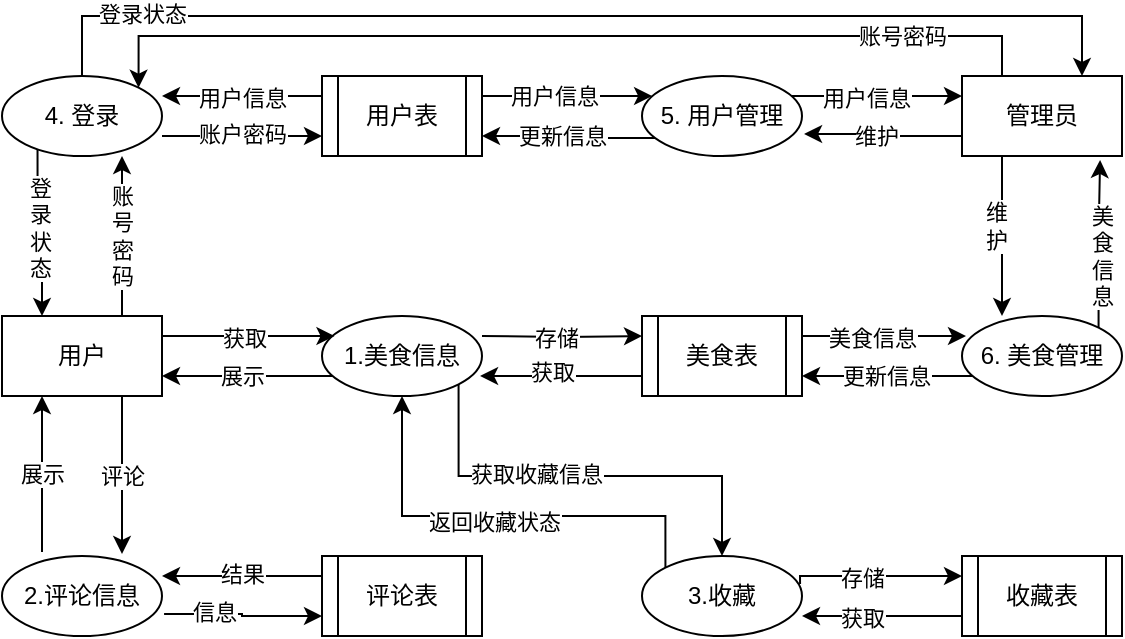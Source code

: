 <mxfile version="27.0.6">
  <diagram name="Page-1" id="MQRuU0i5GTb1aHTDmYUI">
    <mxGraphModel dx="1665" dy="800" grid="1" gridSize="10" guides="1" tooltips="1" connect="1" arrows="1" fold="1" page="1" pageScale="1" pageWidth="850" pageHeight="1100" math="0" shadow="0">
      <root>
        <mxCell id="0" />
        <mxCell id="1" parent="0" />
        <mxCell id="Q5d-NlyqhvIixK2Z4obh-15" style="edgeStyle=orthogonalEdgeStyle;rounded=0;orthogonalLoop=1;jettySize=auto;html=1;exitX=0.078;exitY=0.7;exitDx=0;exitDy=0;entryX=1;entryY=0.75;entryDx=0;entryDy=0;exitPerimeter=0;" parent="1" source="Q5d-NlyqhvIixK2Z4obh-1" target="Q5d-NlyqhvIixK2Z4obh-4" edge="1">
          <mxGeometry relative="1" as="geometry">
            <Array as="points">
              <mxPoint x="167" y="390" />
            </Array>
          </mxGeometry>
        </mxCell>
        <mxCell id="Q5d-NlyqhvIixK2Z4obh-19" value="展示" style="edgeLabel;html=1;align=center;verticalAlign=middle;resizable=0;points=[];" parent="Q5d-NlyqhvIixK2Z4obh-15" vertex="1" connectable="0">
          <mxGeometry x="-0.034" y="1" relative="1" as="geometry">
            <mxPoint x="-6" y="-1" as="offset" />
          </mxGeometry>
        </mxCell>
        <mxCell id="ScPvyOM6UdqtLNCmKEy1-5" style="edgeStyle=orthogonalEdgeStyle;rounded=0;orthogonalLoop=1;jettySize=auto;html=1;exitX=1;exitY=1;exitDx=0;exitDy=0;entryX=0.5;entryY=0;entryDx=0;entryDy=0;" edge="1" parent="1" source="Q5d-NlyqhvIixK2Z4obh-1" target="Q5d-NlyqhvIixK2Z4obh-3">
          <mxGeometry relative="1" as="geometry">
            <Array as="points">
              <mxPoint x="228" y="440" />
              <mxPoint x="360" y="440" />
            </Array>
          </mxGeometry>
        </mxCell>
        <mxCell id="ScPvyOM6UdqtLNCmKEy1-14" value="获取收藏信息" style="edgeLabel;html=1;align=center;verticalAlign=middle;resizable=0;points=[];" vertex="1" connectable="0" parent="ScPvyOM6UdqtLNCmKEy1-5">
          <mxGeometry x="-0.223" y="1" relative="1" as="geometry">
            <mxPoint as="offset" />
          </mxGeometry>
        </mxCell>
        <mxCell id="ScPvyOM6UdqtLNCmKEy1-10" style="edgeStyle=orthogonalEdgeStyle;rounded=0;orthogonalLoop=1;jettySize=auto;html=1;entryX=0;entryY=0.25;entryDx=0;entryDy=0;" edge="1" parent="1" target="Q5d-NlyqhvIixK2Z4obh-8">
          <mxGeometry relative="1" as="geometry">
            <mxPoint x="310" y="366" as="targetPoint" />
            <mxPoint x="240" y="370" as="sourcePoint" />
          </mxGeometry>
        </mxCell>
        <mxCell id="ScPvyOM6UdqtLNCmKEy1-23" value="存储" style="edgeLabel;html=1;align=center;verticalAlign=middle;resizable=0;points=[];" vertex="1" connectable="0" parent="ScPvyOM6UdqtLNCmKEy1-10">
          <mxGeometry x="-0.08" y="-3" relative="1" as="geometry">
            <mxPoint y="-3" as="offset" />
          </mxGeometry>
        </mxCell>
        <mxCell id="Q5d-NlyqhvIixK2Z4obh-1" value="1.美食信息" style="ellipse;whiteSpace=wrap;html=1;" parent="1" vertex="1">
          <mxGeometry x="160" y="360" width="80" height="40" as="geometry" />
        </mxCell>
        <mxCell id="Q5d-NlyqhvIixK2Z4obh-21" value="展示" style="edgeStyle=orthogonalEdgeStyle;rounded=0;orthogonalLoop=1;jettySize=auto;html=1;exitX=0.25;exitY=-0.05;exitDx=0;exitDy=0;entryX=0.25;entryY=1;entryDx=0;entryDy=0;exitPerimeter=0;" parent="1" source="Q5d-NlyqhvIixK2Z4obh-2" target="Q5d-NlyqhvIixK2Z4obh-4" edge="1">
          <mxGeometry relative="1" as="geometry" />
        </mxCell>
        <mxCell id="Q5d-NlyqhvIixK2Z4obh-2" value="2.评论信息" style="ellipse;whiteSpace=wrap;html=1;" parent="1" vertex="1">
          <mxGeometry y="480" width="80" height="40" as="geometry" />
        </mxCell>
        <mxCell id="ScPvyOM6UdqtLNCmKEy1-7" style="edgeStyle=orthogonalEdgeStyle;rounded=0;orthogonalLoop=1;jettySize=auto;html=1;exitX=0;exitY=0;exitDx=0;exitDy=0;entryX=0.5;entryY=1;entryDx=0;entryDy=0;" edge="1" parent="1" source="Q5d-NlyqhvIixK2Z4obh-3" target="Q5d-NlyqhvIixK2Z4obh-1">
          <mxGeometry relative="1" as="geometry">
            <Array as="points">
              <mxPoint x="332" y="460" />
              <mxPoint x="200" y="460" />
            </Array>
          </mxGeometry>
        </mxCell>
        <mxCell id="ScPvyOM6UdqtLNCmKEy1-15" value="返回收藏状态" style="edgeLabel;html=1;align=center;verticalAlign=middle;resizable=0;points=[];" vertex="1" connectable="0" parent="ScPvyOM6UdqtLNCmKEy1-7">
          <mxGeometry x="0.025" y="3" relative="1" as="geometry">
            <mxPoint as="offset" />
          </mxGeometry>
        </mxCell>
        <mxCell id="ScPvyOM6UdqtLNCmKEy1-17" style="edgeStyle=orthogonalEdgeStyle;rounded=0;orthogonalLoop=1;jettySize=auto;html=1;exitX=0.988;exitY=0.35;exitDx=0;exitDy=0;entryX=0;entryY=0.25;entryDx=0;entryDy=0;exitPerimeter=0;" edge="1" parent="1" source="Q5d-NlyqhvIixK2Z4obh-3" target="Q5d-NlyqhvIixK2Z4obh-7">
          <mxGeometry relative="1" as="geometry">
            <mxPoint x="470" y="486" as="targetPoint" />
            <Array as="points">
              <mxPoint x="399" y="490" />
            </Array>
          </mxGeometry>
        </mxCell>
        <mxCell id="ScPvyOM6UdqtLNCmKEy1-19" value="存储" style="edgeLabel;html=1;align=center;verticalAlign=middle;resizable=0;points=[];" vertex="1" connectable="0" parent="ScPvyOM6UdqtLNCmKEy1-17">
          <mxGeometry x="-0.176" y="-1" relative="1" as="geometry">
            <mxPoint as="offset" />
          </mxGeometry>
        </mxCell>
        <mxCell id="Q5d-NlyqhvIixK2Z4obh-3" value="3.收藏" style="ellipse;whiteSpace=wrap;html=1;" parent="1" vertex="1">
          <mxGeometry x="320" y="480" width="80" height="40" as="geometry" />
        </mxCell>
        <mxCell id="Q5d-NlyqhvIixK2Z4obh-4" value="用户" style="rounded=0;whiteSpace=wrap;html=1;" parent="1" vertex="1">
          <mxGeometry y="360" width="80" height="40" as="geometry" />
        </mxCell>
        <mxCell id="Q5d-NlyqhvIixK2Z4obh-6" value="用户表" style="shape=process;whiteSpace=wrap;html=1;backgroundOutline=1;" parent="1" vertex="1">
          <mxGeometry x="160" y="240" width="80" height="40" as="geometry" />
        </mxCell>
        <mxCell id="Q5d-NlyqhvIixK2Z4obh-7" value="收藏表&lt;span style=&quot;color: rgba(0, 0, 0, 0); font-family: monospace; font-size: 0px; text-align: start; text-wrap-mode: nowrap;&quot;&gt;%3CmxGraphModel%3E%3Croot%3E%3CmxCell%20id%3D%220%22%2F%3E%3CmxCell%20id%3D%221%22%20parent%3D%220%22%2F%3E%3CmxCell%20id%3D%222%22%20value%3D%22%E7%94%A8%E6%88%B7%E8%A1%A8%22%20style%3D%22shape%3Dprocess%3BwhiteSpace%3Dwrap%3Bhtml%3D1%3BbackgroundOutline%3D1%3B%22%20vertex%3D%221%22%20parent%3D%221%22%3E%3CmxGeometry%20x%3D%22360%22%20y%3D%22360%22%20width%3D%2280%22%20height%3D%2240%22%20as%3D%22geometry%22%2F%3E%3C%2FmxCell%3E%3C%2Froot%3E%3C%2FmxGraphModel%3E&lt;/span&gt;" style="shape=process;whiteSpace=wrap;html=1;backgroundOutline=1;" parent="1" vertex="1">
          <mxGeometry x="480" y="480" width="80" height="40" as="geometry" />
        </mxCell>
        <mxCell id="Q5d-NlyqhvIixK2Z4obh-8" value="美食表" style="shape=process;whiteSpace=wrap;html=1;backgroundOutline=1;" parent="1" vertex="1">
          <mxGeometry x="320" y="360" width="80" height="40" as="geometry" />
        </mxCell>
        <mxCell id="Q5d-NlyqhvIixK2Z4obh-9" value="评论表" style="shape=process;whiteSpace=wrap;html=1;backgroundOutline=1;" parent="1" vertex="1">
          <mxGeometry x="160" y="480" width="80" height="40" as="geometry" />
        </mxCell>
        <mxCell id="Q5d-NlyqhvIixK2Z4obh-56" style="edgeStyle=orthogonalEdgeStyle;rounded=0;orthogonalLoop=1;jettySize=auto;html=1;exitX=0.25;exitY=0;exitDx=0;exitDy=0;entryX=1;entryY=0;entryDx=0;entryDy=0;" parent="1" source="Q5d-NlyqhvIixK2Z4obh-10" target="Q5d-NlyqhvIixK2Z4obh-11" edge="1">
          <mxGeometry relative="1" as="geometry">
            <Array as="points">
              <mxPoint x="500" y="220" />
              <mxPoint x="68" y="220" />
            </Array>
          </mxGeometry>
        </mxCell>
        <mxCell id="Q5d-NlyqhvIixK2Z4obh-59" value="账号密码" style="edgeLabel;html=1;align=center;verticalAlign=middle;resizable=0;points=[];" parent="Q5d-NlyqhvIixK2Z4obh-56" vertex="1" connectable="0">
          <mxGeometry x="0.152" y="-2" relative="1" as="geometry">
            <mxPoint x="205" y="2" as="offset" />
          </mxGeometry>
        </mxCell>
        <mxCell id="Q5d-NlyqhvIixK2Z4obh-10" value="管理员" style="rounded=0;whiteSpace=wrap;html=1;" parent="1" vertex="1">
          <mxGeometry x="480" y="240" width="80" height="40" as="geometry" />
        </mxCell>
        <mxCell id="Q5d-NlyqhvIixK2Z4obh-22" style="edgeStyle=orthogonalEdgeStyle;rounded=0;orthogonalLoop=1;jettySize=auto;html=1;exitX=0.222;exitY=0.875;exitDx=0;exitDy=0;entryX=0.25;entryY=0;entryDx=0;entryDy=0;exitPerimeter=0;" parent="1" source="Q5d-NlyqhvIixK2Z4obh-11" target="Q5d-NlyqhvIixK2Z4obh-4" edge="1">
          <mxGeometry relative="1" as="geometry" />
        </mxCell>
        <mxCell id="Q5d-NlyqhvIixK2Z4obh-24" value="登&lt;div&gt;录&lt;/div&gt;&lt;div&gt;状&lt;/div&gt;&lt;div&gt;态&lt;/div&gt;" style="edgeLabel;html=1;align=center;verticalAlign=middle;resizable=0;points=[];" parent="Q5d-NlyqhvIixK2Z4obh-22" vertex="1" connectable="0">
          <mxGeometry x="-0.059" y="1" relative="1" as="geometry">
            <mxPoint as="offset" />
          </mxGeometry>
        </mxCell>
        <mxCell id="Q5d-NlyqhvIixK2Z4obh-35" style="edgeStyle=orthogonalEdgeStyle;rounded=0;orthogonalLoop=1;jettySize=auto;html=1;exitX=1;exitY=0.75;exitDx=0;exitDy=0;entryX=0;entryY=0.75;entryDx=0;entryDy=0;exitPerimeter=0;" parent="1" source="Q5d-NlyqhvIixK2Z4obh-11" target="Q5d-NlyqhvIixK2Z4obh-6" edge="1">
          <mxGeometry relative="1" as="geometry" />
        </mxCell>
        <mxCell id="Q5d-NlyqhvIixK2Z4obh-37" value="账户密码" style="edgeLabel;html=1;align=center;verticalAlign=middle;resizable=0;points=[];" parent="Q5d-NlyqhvIixK2Z4obh-35" vertex="1" connectable="0">
          <mxGeometry x="-0.25" y="1" relative="1" as="geometry">
            <mxPoint x="10" as="offset" />
          </mxGeometry>
        </mxCell>
        <mxCell id="Q5d-NlyqhvIixK2Z4obh-57" style="edgeStyle=orthogonalEdgeStyle;rounded=0;orthogonalLoop=1;jettySize=auto;html=1;exitX=0.5;exitY=0;exitDx=0;exitDy=0;entryX=0.75;entryY=0;entryDx=0;entryDy=0;" parent="1" source="Q5d-NlyqhvIixK2Z4obh-11" target="Q5d-NlyqhvIixK2Z4obh-10" edge="1">
          <mxGeometry relative="1" as="geometry">
            <Array as="points">
              <mxPoint x="40" y="210" />
              <mxPoint x="540" y="210" />
            </Array>
          </mxGeometry>
        </mxCell>
        <mxCell id="Q5d-NlyqhvIixK2Z4obh-58" value="登录状态" style="edgeLabel;html=1;align=center;verticalAlign=middle;resizable=0;points=[];" parent="Q5d-NlyqhvIixK2Z4obh-57" vertex="1" connectable="0">
          <mxGeometry x="-0.089" y="1" relative="1" as="geometry">
            <mxPoint x="-195" as="offset" />
          </mxGeometry>
        </mxCell>
        <mxCell id="Q5d-NlyqhvIixK2Z4obh-11" value="4. 登录" style="ellipse;whiteSpace=wrap;html=1;" parent="1" vertex="1">
          <mxGeometry y="240" width="80" height="40" as="geometry" />
        </mxCell>
        <mxCell id="Q5d-NlyqhvIixK2Z4obh-39" value="更新信息" style="edgeStyle=orthogonalEdgeStyle;rounded=0;orthogonalLoop=1;jettySize=auto;html=1;entryX=1;entryY=0.75;entryDx=0;entryDy=0;entryPerimeter=0;" parent="1" target="Q5d-NlyqhvIixK2Z4obh-6" edge="1">
          <mxGeometry x="0.128" y="-1" relative="1" as="geometry">
            <mxPoint x="332" y="270" as="sourcePoint" />
            <Array as="points">
              <mxPoint x="332" y="271" />
              <mxPoint x="270" y="271" />
              <mxPoint x="270" y="270" />
            </Array>
            <mxPoint as="offset" />
          </mxGeometry>
        </mxCell>
        <mxCell id="ScPvyOM6UdqtLNCmKEy1-21" style="edgeStyle=orthogonalEdgeStyle;rounded=0;orthogonalLoop=1;jettySize=auto;html=1;exitX=1;exitY=0;exitDx=0;exitDy=0;entryX=0;entryY=0.25;entryDx=0;entryDy=0;" edge="1" parent="1" source="Q5d-NlyqhvIixK2Z4obh-12" target="Q5d-NlyqhvIixK2Z4obh-10">
          <mxGeometry relative="1" as="geometry">
            <Array as="points">
              <mxPoint x="388" y="250" />
            </Array>
          </mxGeometry>
        </mxCell>
        <mxCell id="ScPvyOM6UdqtLNCmKEy1-25" value="用户信息" style="edgeLabel;html=1;align=center;verticalAlign=middle;resizable=0;points=[];" vertex="1" connectable="0" parent="ScPvyOM6UdqtLNCmKEy1-21">
          <mxGeometry x="-0.002" y="-1" relative="1" as="geometry">
            <mxPoint as="offset" />
          </mxGeometry>
        </mxCell>
        <mxCell id="Q5d-NlyqhvIixK2Z4obh-12" value="5. 用户管理" style="ellipse;whiteSpace=wrap;html=1;" parent="1" vertex="1">
          <mxGeometry x="320" y="240" width="80" height="40" as="geometry" />
        </mxCell>
        <mxCell id="Q5d-NlyqhvIixK2Z4obh-45" style="edgeStyle=orthogonalEdgeStyle;rounded=0;orthogonalLoop=1;jettySize=auto;html=1;exitX=0.125;exitY=0.75;exitDx=0;exitDy=0;entryX=1;entryY=0.75;entryDx=0;entryDy=0;exitPerimeter=0;" parent="1" source="Q5d-NlyqhvIixK2Z4obh-13" target="Q5d-NlyqhvIixK2Z4obh-8" edge="1">
          <mxGeometry relative="1" as="geometry">
            <mxPoint x="400" y="380" as="targetPoint" />
          </mxGeometry>
        </mxCell>
        <mxCell id="Q5d-NlyqhvIixK2Z4obh-47" value="更新信息" style="edgeLabel;html=1;align=center;verticalAlign=middle;resizable=0;points=[];" parent="Q5d-NlyqhvIixK2Z4obh-45" vertex="1" connectable="0">
          <mxGeometry x="0.067" relative="1" as="geometry">
            <mxPoint as="offset" />
          </mxGeometry>
        </mxCell>
        <mxCell id="ScPvyOM6UdqtLNCmKEy1-2" style="edgeStyle=orthogonalEdgeStyle;rounded=0;orthogonalLoop=1;jettySize=auto;html=1;exitX=1;exitY=0;exitDx=0;exitDy=0;entryX=0.863;entryY=1.05;entryDx=0;entryDy=0;entryPerimeter=0;" edge="1" parent="1" source="Q5d-NlyqhvIixK2Z4obh-13" target="Q5d-NlyqhvIixK2Z4obh-10">
          <mxGeometry relative="1" as="geometry">
            <mxPoint x="548" y="290" as="targetPoint" />
          </mxGeometry>
        </mxCell>
        <mxCell id="ScPvyOM6UdqtLNCmKEy1-28" value="美&lt;div&gt;食&lt;/div&gt;&lt;div&gt;信&lt;/div&gt;&lt;div&gt;息&lt;/div&gt;" style="edgeLabel;html=1;align=center;verticalAlign=middle;resizable=0;points=[];" vertex="1" connectable="0" parent="ScPvyOM6UdqtLNCmKEy1-2">
          <mxGeometry x="0.172" y="-2" relative="1" as="geometry">
            <mxPoint x="-1" y="13" as="offset" />
          </mxGeometry>
        </mxCell>
        <mxCell id="Q5d-NlyqhvIixK2Z4obh-13" value="6. 美食管理" style="ellipse;whiteSpace=wrap;html=1;" parent="1" vertex="1">
          <mxGeometry x="480" y="360" width="80" height="40" as="geometry" />
        </mxCell>
        <mxCell id="Q5d-NlyqhvIixK2Z4obh-14" style="edgeStyle=orthogonalEdgeStyle;rounded=0;orthogonalLoop=1;jettySize=auto;html=1;exitX=1;exitY=0.25;exitDx=0;exitDy=0;entryX=0.078;entryY=0.25;entryDx=0;entryDy=0;entryPerimeter=0;" parent="1" source="Q5d-NlyqhvIixK2Z4obh-4" target="Q5d-NlyqhvIixK2Z4obh-1" edge="1">
          <mxGeometry relative="1" as="geometry" />
        </mxCell>
        <mxCell id="Q5d-NlyqhvIixK2Z4obh-17" value="获取" style="edgeLabel;html=1;align=center;verticalAlign=middle;resizable=0;points=[];" parent="Q5d-NlyqhvIixK2Z4obh-14" vertex="1" connectable="0">
          <mxGeometry x="-0.058" y="-1" relative="1" as="geometry">
            <mxPoint as="offset" />
          </mxGeometry>
        </mxCell>
        <mxCell id="Q5d-NlyqhvIixK2Z4obh-20" value="评论" style="edgeStyle=orthogonalEdgeStyle;rounded=0;orthogonalLoop=1;jettySize=auto;html=1;exitX=0.75;exitY=1;exitDx=0;exitDy=0;" parent="1" source="Q5d-NlyqhvIixK2Z4obh-4" edge="1">
          <mxGeometry relative="1" as="geometry">
            <mxPoint x="60" y="479" as="targetPoint" />
            <Array as="points">
              <mxPoint x="60" y="479" />
            </Array>
          </mxGeometry>
        </mxCell>
        <mxCell id="Q5d-NlyqhvIixK2Z4obh-23" value="账&lt;div&gt;号&lt;/div&gt;&lt;div&gt;密&lt;/div&gt;&lt;div&gt;码&lt;/div&gt;" style="edgeStyle=orthogonalEdgeStyle;rounded=0;orthogonalLoop=1;jettySize=auto;html=1;exitX=0.75;exitY=0;exitDx=0;exitDy=0;" parent="1" source="Q5d-NlyqhvIixK2Z4obh-4" edge="1">
          <mxGeometry relative="1" as="geometry">
            <mxPoint x="60" y="280" as="targetPoint" />
            <Array as="points" />
          </mxGeometry>
        </mxCell>
        <mxCell id="Q5d-NlyqhvIixK2Z4obh-30" style="edgeStyle=orthogonalEdgeStyle;rounded=0;orthogonalLoop=1;jettySize=auto;html=1;exitX=0;exitY=0.25;exitDx=0;exitDy=0;entryX=1;entryY=0.25;entryDx=0;entryDy=0;entryPerimeter=0;" parent="1" source="Q5d-NlyqhvIixK2Z4obh-9" target="Q5d-NlyqhvIixK2Z4obh-2" edge="1">
          <mxGeometry relative="1" as="geometry" />
        </mxCell>
        <mxCell id="Q5d-NlyqhvIixK2Z4obh-32" value="结果" style="edgeLabel;html=1;align=center;verticalAlign=middle;resizable=0;points=[];" parent="Q5d-NlyqhvIixK2Z4obh-30" vertex="1" connectable="0">
          <mxGeometry y="-1" relative="1" as="geometry">
            <mxPoint as="offset" />
          </mxGeometry>
        </mxCell>
        <mxCell id="Q5d-NlyqhvIixK2Z4obh-31" style="edgeStyle=orthogonalEdgeStyle;rounded=0;orthogonalLoop=1;jettySize=auto;html=1;entryX=0;entryY=0.75;entryDx=0;entryDy=0;exitX=1.013;exitY=0.725;exitDx=0;exitDy=0;exitPerimeter=0;" parent="1" source="Q5d-NlyqhvIixK2Z4obh-2" target="Q5d-NlyqhvIixK2Z4obh-9" edge="1">
          <mxGeometry relative="1" as="geometry">
            <mxPoint x="20" y="520" as="sourcePoint" />
            <mxPoint x="20" y="559" as="targetPoint" />
          </mxGeometry>
        </mxCell>
        <mxCell id="Q5d-NlyqhvIixK2Z4obh-33" value="信息" style="edgeLabel;html=1;align=center;verticalAlign=middle;resizable=0;points=[];" parent="Q5d-NlyqhvIixK2Z4obh-31" vertex="1" connectable="0">
          <mxGeometry x="-0.385" y="1" relative="1" as="geometry">
            <mxPoint as="offset" />
          </mxGeometry>
        </mxCell>
        <mxCell id="Q5d-NlyqhvIixK2Z4obh-34" style="edgeStyle=orthogonalEdgeStyle;rounded=0;orthogonalLoop=1;jettySize=auto;html=1;exitX=0;exitY=0.25;exitDx=0;exitDy=0;entryX=1;entryY=0.25;entryDx=0;entryDy=0;entryPerimeter=0;" parent="1" source="Q5d-NlyqhvIixK2Z4obh-6" target="Q5d-NlyqhvIixK2Z4obh-11" edge="1">
          <mxGeometry relative="1" as="geometry" />
        </mxCell>
        <mxCell id="Q5d-NlyqhvIixK2Z4obh-36" value="用户信息" style="edgeLabel;html=1;align=center;verticalAlign=middle;resizable=0;points=[];" parent="Q5d-NlyqhvIixK2Z4obh-34" vertex="1" connectable="0">
          <mxGeometry y="1" relative="1" as="geometry">
            <mxPoint as="offset" />
          </mxGeometry>
        </mxCell>
        <mxCell id="Q5d-NlyqhvIixK2Z4obh-38" style="edgeStyle=orthogonalEdgeStyle;rounded=0;orthogonalLoop=1;jettySize=auto;html=1;exitX=1;exitY=0.25;exitDx=0;exitDy=0;entryX=0.063;entryY=0.25;entryDx=0;entryDy=0;entryPerimeter=0;" parent="1" source="Q5d-NlyqhvIixK2Z4obh-6" target="Q5d-NlyqhvIixK2Z4obh-12" edge="1">
          <mxGeometry relative="1" as="geometry" />
        </mxCell>
        <mxCell id="Q5d-NlyqhvIixK2Z4obh-40" value="用户信息" style="edgeLabel;html=1;align=center;verticalAlign=middle;resizable=0;points=[];" parent="Q5d-NlyqhvIixK2Z4obh-38" vertex="1" connectable="0">
          <mxGeometry x="-0.153" relative="1" as="geometry">
            <mxPoint as="offset" />
          </mxGeometry>
        </mxCell>
        <mxCell id="Q5d-NlyqhvIixK2Z4obh-44" style="edgeStyle=orthogonalEdgeStyle;rounded=0;orthogonalLoop=1;jettySize=auto;html=1;exitX=1;exitY=0.25;exitDx=0;exitDy=0;entryX=0.025;entryY=0.25;entryDx=0;entryDy=0;entryPerimeter=0;" parent="1" source="Q5d-NlyqhvIixK2Z4obh-8" target="Q5d-NlyqhvIixK2Z4obh-13" edge="1">
          <mxGeometry relative="1" as="geometry" />
        </mxCell>
        <mxCell id="Q5d-NlyqhvIixK2Z4obh-46" value="美食信息" style="edgeLabel;html=1;align=center;verticalAlign=middle;resizable=0;points=[];" parent="Q5d-NlyqhvIixK2Z4obh-44" vertex="1" connectable="0">
          <mxGeometry x="-0.146" y="-1" relative="1" as="geometry">
            <mxPoint as="offset" />
          </mxGeometry>
        </mxCell>
        <mxCell id="ScPvyOM6UdqtLNCmKEy1-1" style="edgeStyle=orthogonalEdgeStyle;rounded=0;orthogonalLoop=1;jettySize=auto;html=1;exitX=0.25;exitY=1;exitDx=0;exitDy=0;entryX=0.25;entryY=0;entryDx=0;entryDy=0;entryPerimeter=0;" edge="1" parent="1" source="Q5d-NlyqhvIixK2Z4obh-10" target="Q5d-NlyqhvIixK2Z4obh-13">
          <mxGeometry relative="1" as="geometry">
            <mxPoint x="500" y="340" as="targetPoint" />
          </mxGeometry>
        </mxCell>
        <mxCell id="ScPvyOM6UdqtLNCmKEy1-27" value="维&lt;div&gt;护&lt;/div&gt;" style="edgeLabel;html=1;align=center;verticalAlign=middle;resizable=0;points=[];" vertex="1" connectable="0" parent="ScPvyOM6UdqtLNCmKEy1-1">
          <mxGeometry x="-0.125" y="-3" relative="1" as="geometry">
            <mxPoint as="offset" />
          </mxGeometry>
        </mxCell>
        <mxCell id="ScPvyOM6UdqtLNCmKEy1-12" style="edgeStyle=orthogonalEdgeStyle;rounded=0;orthogonalLoop=1;jettySize=auto;html=1;exitX=0;exitY=0.75;exitDx=0;exitDy=0;entryX=0.988;entryY=0.75;entryDx=0;entryDy=0;entryPerimeter=0;" edge="1" parent="1" source="Q5d-NlyqhvIixK2Z4obh-8" target="Q5d-NlyqhvIixK2Z4obh-1">
          <mxGeometry relative="1" as="geometry" />
        </mxCell>
        <mxCell id="ScPvyOM6UdqtLNCmKEy1-24" value="获取" style="edgeLabel;html=1;align=center;verticalAlign=middle;resizable=0;points=[];" vertex="1" connectable="0" parent="ScPvyOM6UdqtLNCmKEy1-12">
          <mxGeometry x="0.112" y="-2" relative="1" as="geometry">
            <mxPoint as="offset" />
          </mxGeometry>
        </mxCell>
        <mxCell id="ScPvyOM6UdqtLNCmKEy1-18" style="edgeStyle=orthogonalEdgeStyle;rounded=0;orthogonalLoop=1;jettySize=auto;html=1;exitX=0;exitY=0.75;exitDx=0;exitDy=0;entryX=1;entryY=0.75;entryDx=0;entryDy=0;entryPerimeter=0;" edge="1" parent="1" source="Q5d-NlyqhvIixK2Z4obh-7" target="Q5d-NlyqhvIixK2Z4obh-3">
          <mxGeometry relative="1" as="geometry" />
        </mxCell>
        <mxCell id="ScPvyOM6UdqtLNCmKEy1-20" value="获取" style="edgeLabel;html=1;align=center;verticalAlign=middle;resizable=0;points=[];" vertex="1" connectable="0" parent="ScPvyOM6UdqtLNCmKEy1-18">
          <mxGeometry x="0.25" y="1" relative="1" as="geometry">
            <mxPoint as="offset" />
          </mxGeometry>
        </mxCell>
        <mxCell id="ScPvyOM6UdqtLNCmKEy1-22" style="edgeStyle=orthogonalEdgeStyle;rounded=0;orthogonalLoop=1;jettySize=auto;html=1;exitX=0;exitY=0.75;exitDx=0;exitDy=0;entryX=1.013;entryY=0.725;entryDx=0;entryDy=0;entryPerimeter=0;" edge="1" parent="1" source="Q5d-NlyqhvIixK2Z4obh-10" target="Q5d-NlyqhvIixK2Z4obh-12">
          <mxGeometry relative="1" as="geometry">
            <Array as="points">
              <mxPoint x="440" y="270" />
              <mxPoint x="440" y="269" />
            </Array>
          </mxGeometry>
        </mxCell>
        <mxCell id="ScPvyOM6UdqtLNCmKEy1-26" value="维护" style="edgeLabel;html=1;align=center;verticalAlign=middle;resizable=0;points=[];" vertex="1" connectable="0" parent="ScPvyOM6UdqtLNCmKEy1-22">
          <mxGeometry x="0.101" y="1" relative="1" as="geometry">
            <mxPoint as="offset" />
          </mxGeometry>
        </mxCell>
      </root>
    </mxGraphModel>
  </diagram>
</mxfile>
